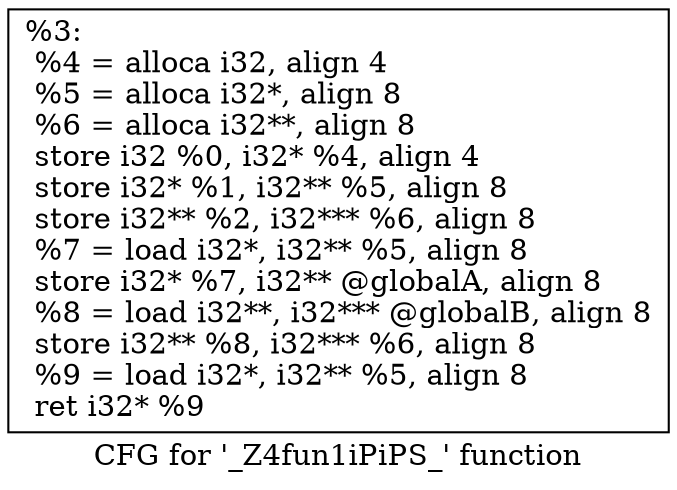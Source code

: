 digraph "CFG for '_Z4fun1iPiPS_' function" {
	label="CFG for '_Z4fun1iPiPS_' function";

	Node0x4999870 [shape=record,label="{%3:\l  %4 = alloca i32, align 4\l  %5 = alloca i32*, align 8\l  %6 = alloca i32**, align 8\l  store i32 %0, i32* %4, align 4\l  store i32* %1, i32** %5, align 8\l  store i32** %2, i32*** %6, align 8\l  %7 = load i32*, i32** %5, align 8\l  store i32* %7, i32** @globalA, align 8\l  %8 = load i32**, i32*** @globalB, align 8\l  store i32** %8, i32*** %6, align 8\l  %9 = load i32*, i32** %5, align 8\l  ret i32* %9\l}"];
}
